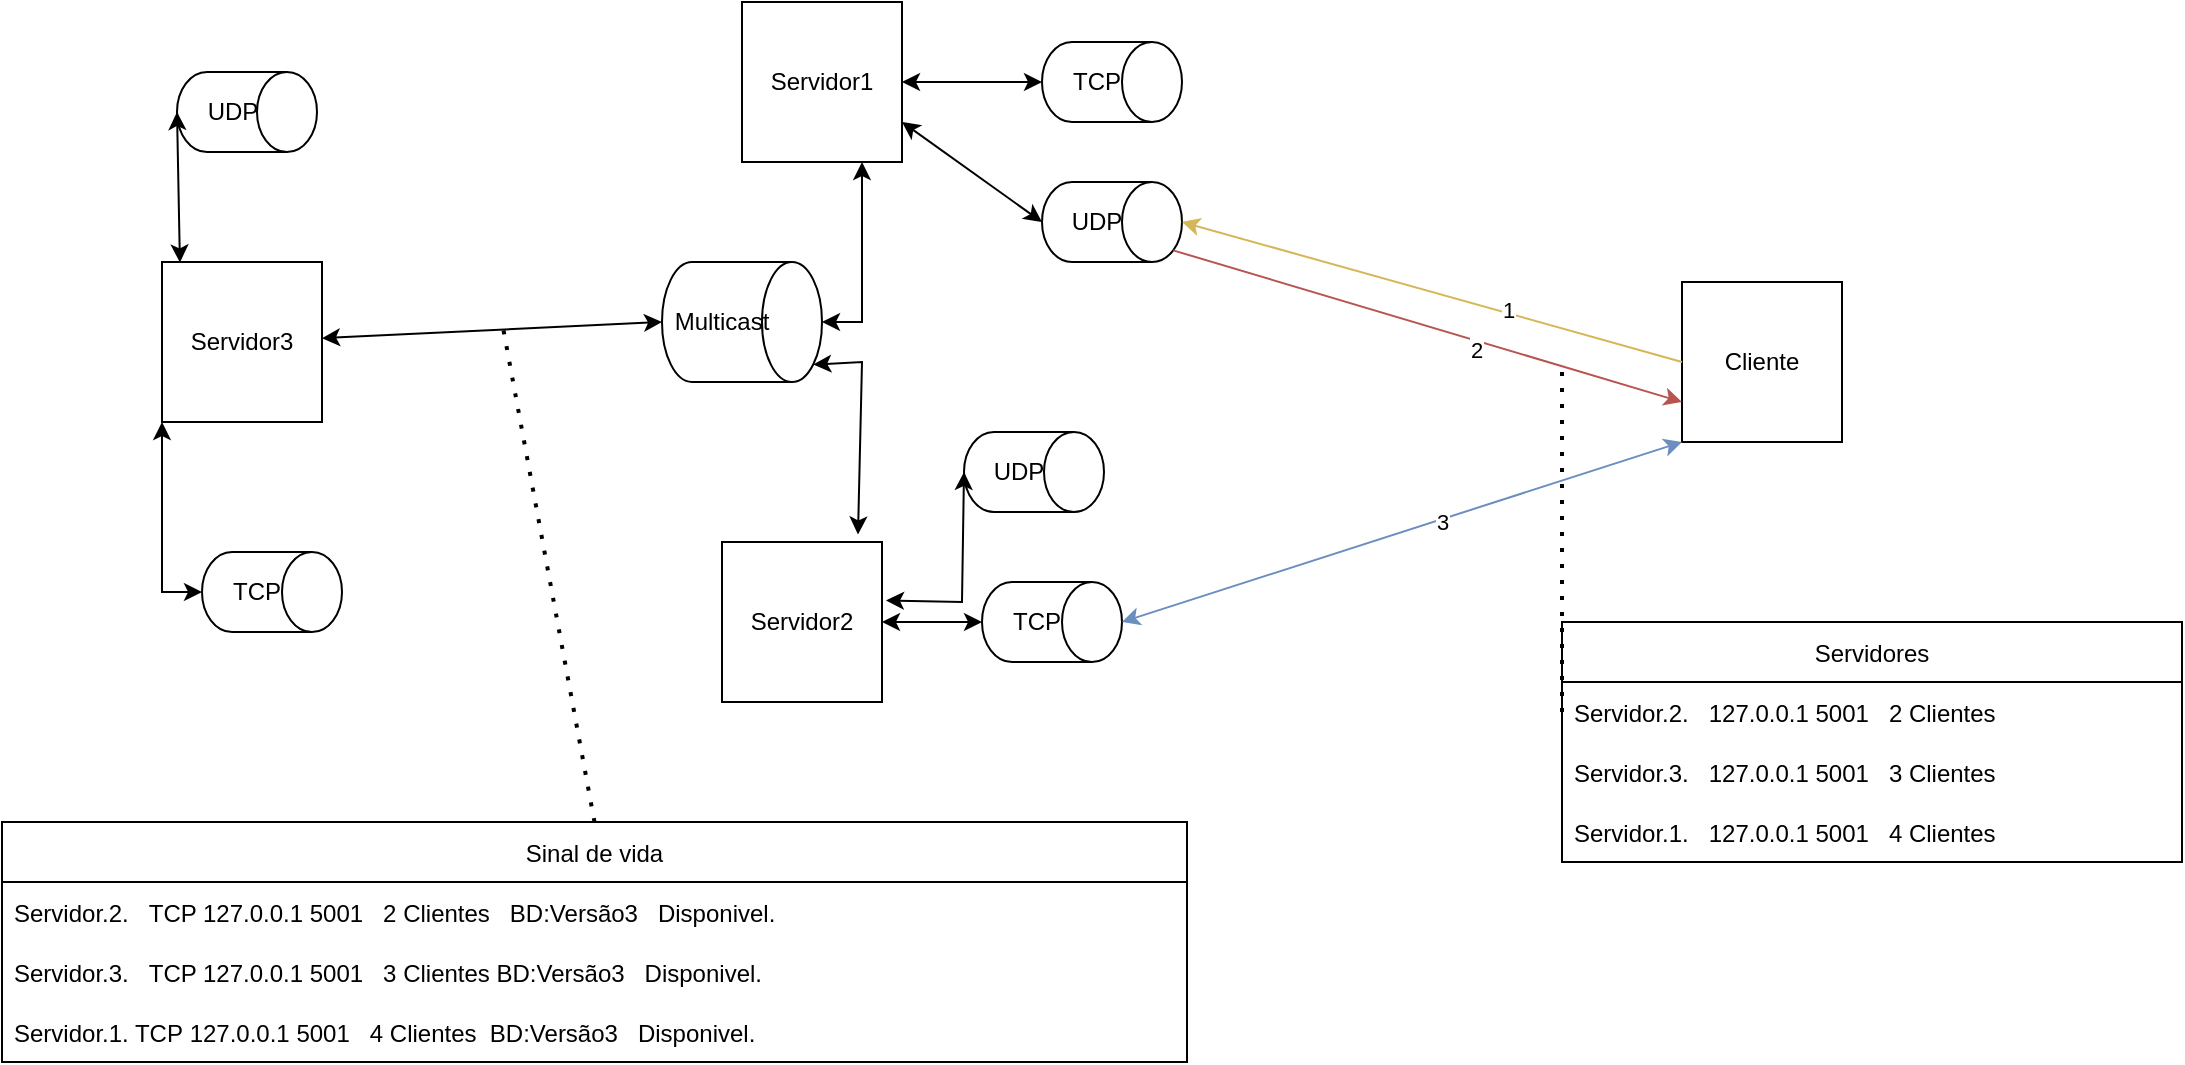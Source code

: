 <mxfile version="20.4.1" type="device"><diagram id="hUmwPwtjuO2mroWQgSQE" name="Página-1"><mxGraphModel dx="1639" dy="808" grid="1" gridSize="10" guides="1" tooltips="1" connect="1" arrows="1" fold="1" page="1" pageScale="1" pageWidth="1169" pageHeight="1654" math="0" shadow="0"><root><mxCell id="0"/><mxCell id="1" parent="0"/><mxCell id="oSVpae9ReoGy3QQHBvGQ-1" value="Servidor1" style="whiteSpace=wrap;html=1;aspect=fixed;" vertex="1" parent="1"><mxGeometry x="420" y="120" width="80" height="80" as="geometry"/></mxCell><mxCell id="oSVpae9ReoGy3QQHBvGQ-2" value="Servidor2" style="whiteSpace=wrap;html=1;aspect=fixed;" vertex="1" parent="1"><mxGeometry x="410" y="390" width="80" height="80" as="geometry"/></mxCell><mxCell id="oSVpae9ReoGy3QQHBvGQ-3" value="Servidor3" style="whiteSpace=wrap;html=1;aspect=fixed;" vertex="1" parent="1"><mxGeometry x="130" y="250" width="80" height="80" as="geometry"/></mxCell><mxCell id="oSVpae9ReoGy3QQHBvGQ-4" value="" style="shape=cylinder3;whiteSpace=wrap;html=1;boundedLbl=1;backgroundOutline=1;size=15;rotation=90;labelPosition=center;verticalLabelPosition=middle;align=center;verticalAlign=middle;direction=west;flipH=1;flipV=1;" vertex="1" parent="1"><mxGeometry x="555" y="395" width="40" height="70" as="geometry"/></mxCell><mxCell id="oSVpae9ReoGy3QQHBvGQ-5" value="TCP" style="text;html=1;strokeColor=none;fillColor=none;align=center;verticalAlign=middle;whiteSpace=wrap;rounded=0;" vertex="1" parent="1"><mxGeometry x="550" y="422.5" width="35" height="15" as="geometry"/></mxCell><mxCell id="oSVpae9ReoGy3QQHBvGQ-6" value="" style="shape=cylinder3;whiteSpace=wrap;html=1;boundedLbl=1;backgroundOutline=1;size=15;rotation=90;labelPosition=center;verticalLabelPosition=middle;align=center;verticalAlign=middle;direction=west;flipH=1;flipV=1;" vertex="1" parent="1"><mxGeometry x="585" y="125" width="40" height="70" as="geometry"/></mxCell><mxCell id="oSVpae9ReoGy3QQHBvGQ-7" value="TCP" style="text;html=1;strokeColor=none;fillColor=none;align=center;verticalAlign=middle;whiteSpace=wrap;rounded=0;" vertex="1" parent="1"><mxGeometry x="580" y="152.5" width="35" height="15" as="geometry"/></mxCell><mxCell id="oSVpae9ReoGy3QQHBvGQ-8" value="" style="shape=cylinder3;whiteSpace=wrap;html=1;boundedLbl=1;backgroundOutline=1;size=15;rotation=90;labelPosition=center;verticalLabelPosition=middle;align=center;verticalAlign=middle;direction=west;flipH=1;flipV=1;" vertex="1" parent="1"><mxGeometry x="165" y="380" width="40" height="70" as="geometry"/></mxCell><mxCell id="oSVpae9ReoGy3QQHBvGQ-9" value="TCP" style="text;html=1;strokeColor=none;fillColor=none;align=center;verticalAlign=middle;whiteSpace=wrap;rounded=0;" vertex="1" parent="1"><mxGeometry x="160" y="407.5" width="35" height="15" as="geometry"/></mxCell><mxCell id="oSVpae9ReoGy3QQHBvGQ-10" value="" style="endArrow=classic;startArrow=classic;html=1;rounded=0;entryX=0;entryY=1;entryDx=0;entryDy=0;exitX=0.5;exitY=1;exitDx=0;exitDy=0;exitPerimeter=0;" edge="1" parent="1" source="oSVpae9ReoGy3QQHBvGQ-8" target="oSVpae9ReoGy3QQHBvGQ-3"><mxGeometry width="50" height="50" relative="1" as="geometry"><mxPoint x="560" y="440" as="sourcePoint"/><mxPoint x="610" y="390" as="targetPoint"/><Array as="points"><mxPoint x="130" y="415"/></Array></mxGeometry></mxCell><mxCell id="oSVpae9ReoGy3QQHBvGQ-11" value="" style="endArrow=classic;startArrow=classic;html=1;rounded=0;exitX=1;exitY=0.5;exitDx=0;exitDy=0;entryX=0.5;entryY=1;entryDx=0;entryDy=0;entryPerimeter=0;" edge="1" parent="1" source="oSVpae9ReoGy3QQHBvGQ-2" target="oSVpae9ReoGy3QQHBvGQ-4"><mxGeometry width="50" height="50" relative="1" as="geometry"><mxPoint x="560" y="440" as="sourcePoint"/><mxPoint x="610" y="390" as="targetPoint"/></mxGeometry></mxCell><mxCell id="oSVpae9ReoGy3QQHBvGQ-12" value="" style="endArrow=classic;startArrow=classic;html=1;rounded=0;entryX=0.5;entryY=1;entryDx=0;entryDy=0;entryPerimeter=0;exitX=1;exitY=0.5;exitDx=0;exitDy=0;" edge="1" parent="1" source="oSVpae9ReoGy3QQHBvGQ-1" target="oSVpae9ReoGy3QQHBvGQ-6"><mxGeometry width="50" height="50" relative="1" as="geometry"><mxPoint x="560" y="440" as="sourcePoint"/><mxPoint x="610" y="390" as="targetPoint"/></mxGeometry></mxCell><mxCell id="oSVpae9ReoGy3QQHBvGQ-13" value="" style="shape=cylinder3;whiteSpace=wrap;html=1;boundedLbl=1;backgroundOutline=1;size=15;rotation=90;" vertex="1" parent="1"><mxGeometry x="390" y="240" width="60" height="80" as="geometry"/></mxCell><mxCell id="oSVpae9ReoGy3QQHBvGQ-14" value="Multicast" style="text;html=1;strokeColor=none;fillColor=none;align=center;verticalAlign=middle;whiteSpace=wrap;rounded=0;" vertex="1" parent="1"><mxGeometry x="380" y="265" width="60" height="30" as="geometry"/></mxCell><mxCell id="oSVpae9ReoGy3QQHBvGQ-15" value="" style="endArrow=classic;startArrow=classic;html=1;rounded=0;entryX=0.855;entryY=0;entryDx=0;entryDy=4.35;entryPerimeter=0;exitX=0.85;exitY=-0.047;exitDx=0;exitDy=0;exitPerimeter=0;" edge="1" parent="1" source="oSVpae9ReoGy3QQHBvGQ-2" target="oSVpae9ReoGy3QQHBvGQ-13"><mxGeometry width="50" height="50" relative="1" as="geometry"><mxPoint x="560" y="440" as="sourcePoint"/><mxPoint x="610" y="390" as="targetPoint"/><Array as="points"><mxPoint x="480" y="300"/></Array></mxGeometry></mxCell><mxCell id="oSVpae9ReoGy3QQHBvGQ-17" value="" style="endArrow=classic;startArrow=classic;html=1;rounded=0;exitX=0.5;exitY=0;exitDx=0;exitDy=0;exitPerimeter=0;entryX=0.75;entryY=1;entryDx=0;entryDy=0;" edge="1" parent="1" source="oSVpae9ReoGy3QQHBvGQ-13" target="oSVpae9ReoGy3QQHBvGQ-1"><mxGeometry width="50" height="50" relative="1" as="geometry"><mxPoint x="560" y="440" as="sourcePoint"/><mxPoint x="610" y="390" as="targetPoint"/><Array as="points"><mxPoint x="480" y="280"/></Array></mxGeometry></mxCell><mxCell id="oSVpae9ReoGy3QQHBvGQ-18" value="" style="endArrow=classic;startArrow=classic;html=1;rounded=0;entryX=0;entryY=0.5;entryDx=0;entryDy=0;" edge="1" parent="1" source="oSVpae9ReoGy3QQHBvGQ-3" target="oSVpae9ReoGy3QQHBvGQ-14"><mxGeometry width="50" height="50" relative="1" as="geometry"><mxPoint x="560" y="440" as="sourcePoint"/><mxPoint x="610" y="390" as="targetPoint"/></mxGeometry></mxCell><mxCell id="oSVpae9ReoGy3QQHBvGQ-19" value="" style="shape=cylinder3;whiteSpace=wrap;html=1;boundedLbl=1;backgroundOutline=1;size=15;rotation=90;labelPosition=center;verticalLabelPosition=middle;align=center;verticalAlign=middle;direction=west;flipH=1;flipV=1;" vertex="1" parent="1"><mxGeometry x="546" y="320" width="40" height="70" as="geometry"/></mxCell><mxCell id="oSVpae9ReoGy3QQHBvGQ-20" value="UDP" style="text;html=1;strokeColor=none;fillColor=none;align=center;verticalAlign=middle;whiteSpace=wrap;rounded=0;" vertex="1" parent="1"><mxGeometry x="541" y="347.5" width="35" height="15" as="geometry"/></mxCell><mxCell id="oSVpae9ReoGy3QQHBvGQ-21" value="" style="shape=cylinder3;whiteSpace=wrap;html=1;boundedLbl=1;backgroundOutline=1;size=15;rotation=90;labelPosition=center;verticalLabelPosition=middle;align=center;verticalAlign=middle;direction=west;flipH=1;flipV=1;" vertex="1" parent="1"><mxGeometry x="585" y="195" width="40" height="70" as="geometry"/></mxCell><mxCell id="oSVpae9ReoGy3QQHBvGQ-22" value="UDP" style="text;html=1;strokeColor=none;fillColor=none;align=center;verticalAlign=middle;whiteSpace=wrap;rounded=0;" vertex="1" parent="1"><mxGeometry x="580" y="222.5" width="35" height="15" as="geometry"/></mxCell><mxCell id="oSVpae9ReoGy3QQHBvGQ-23" value="" style="shape=cylinder3;whiteSpace=wrap;html=1;boundedLbl=1;backgroundOutline=1;size=15;rotation=90;labelPosition=center;verticalLabelPosition=middle;align=center;verticalAlign=middle;direction=west;flipH=1;flipV=1;" vertex="1" parent="1"><mxGeometry x="152.5" y="140" width="40" height="70" as="geometry"/></mxCell><mxCell id="oSVpae9ReoGy3QQHBvGQ-24" value="UDP" style="text;html=1;strokeColor=none;fillColor=none;align=center;verticalAlign=middle;whiteSpace=wrap;rounded=0;" vertex="1" parent="1"><mxGeometry x="147.5" y="167.5" width="35" height="15" as="geometry"/></mxCell><mxCell id="oSVpae9ReoGy3QQHBvGQ-25" value="" style="endArrow=classic;startArrow=classic;html=1;rounded=0;entryX=0.5;entryY=1;entryDx=0;entryDy=0;entryPerimeter=0;exitX=0.112;exitY=0.003;exitDx=0;exitDy=0;exitPerimeter=0;" edge="1" parent="1" source="oSVpae9ReoGy3QQHBvGQ-3" target="oSVpae9ReoGy3QQHBvGQ-23"><mxGeometry width="50" height="50" relative="1" as="geometry"><mxPoint x="560" y="440" as="sourcePoint"/><mxPoint x="610" y="390" as="targetPoint"/></mxGeometry></mxCell><mxCell id="oSVpae9ReoGy3QQHBvGQ-26" value="" style="endArrow=classic;startArrow=classic;html=1;rounded=0;entryX=0.5;entryY=1;entryDx=0;entryDy=0;entryPerimeter=0;exitX=1.025;exitY=0.365;exitDx=0;exitDy=0;exitPerimeter=0;" edge="1" parent="1" source="oSVpae9ReoGy3QQHBvGQ-2" target="oSVpae9ReoGy3QQHBvGQ-19"><mxGeometry width="50" height="50" relative="1" as="geometry"><mxPoint x="560" y="440" as="sourcePoint"/><mxPoint x="610" y="390" as="targetPoint"/><Array as="points"><mxPoint x="530" y="420"/></Array></mxGeometry></mxCell><mxCell id="oSVpae9ReoGy3QQHBvGQ-27" value="" style="endArrow=classic;startArrow=classic;html=1;rounded=0;entryX=0.5;entryY=1;entryDx=0;entryDy=0;entryPerimeter=0;exitX=1;exitY=0.75;exitDx=0;exitDy=0;" edge="1" parent="1" source="oSVpae9ReoGy3QQHBvGQ-1" target="oSVpae9ReoGy3QQHBvGQ-21"><mxGeometry width="50" height="50" relative="1" as="geometry"><mxPoint x="560" y="440" as="sourcePoint"/><mxPoint x="610" y="390" as="targetPoint"/></mxGeometry></mxCell><mxCell id="oSVpae9ReoGy3QQHBvGQ-28" value="Cliente" style="whiteSpace=wrap;html=1;aspect=fixed;" vertex="1" parent="1"><mxGeometry x="890" y="260" width="80" height="80" as="geometry"/></mxCell><mxCell id="oSVpae9ReoGy3QQHBvGQ-29" value="" style="endArrow=classic;html=1;rounded=0;entryX=0.5;entryY=0;entryDx=0;entryDy=0;entryPerimeter=0;exitX=0;exitY=0.5;exitDx=0;exitDy=0;fillColor=#fff2cc;strokeColor=#d6b656;" edge="1" parent="1" source="oSVpae9ReoGy3QQHBvGQ-28" target="oSVpae9ReoGy3QQHBvGQ-21"><mxGeometry width="50" height="50" relative="1" as="geometry"><mxPoint x="560" y="440" as="sourcePoint"/><mxPoint x="610" y="390" as="targetPoint"/></mxGeometry></mxCell><mxCell id="oSVpae9ReoGy3QQHBvGQ-31" value="1" style="edgeLabel;html=1;align=center;verticalAlign=middle;resizable=0;points=[];" vertex="1" connectable="0" parent="oSVpae9ReoGy3QQHBvGQ-29"><mxGeometry x="-0.299" y="-2" relative="1" as="geometry"><mxPoint as="offset"/></mxGeometry></mxCell><mxCell id="oSVpae9ReoGy3QQHBvGQ-30" value="" style="endArrow=classic;html=1;rounded=0;entryX=0;entryY=0.75;entryDx=0;entryDy=0;exitX=0.855;exitY=0;exitDx=0;exitDy=4.35;exitPerimeter=0;fillColor=#f8cecc;strokeColor=#b85450;" edge="1" parent="1" source="oSVpae9ReoGy3QQHBvGQ-21" target="oSVpae9ReoGy3QQHBvGQ-28"><mxGeometry width="50" height="50" relative="1" as="geometry"><mxPoint x="560" y="440" as="sourcePoint"/><mxPoint x="610" y="390" as="targetPoint"/></mxGeometry></mxCell><mxCell id="oSVpae9ReoGy3QQHBvGQ-32" value="2" style="edgeLabel;html=1;align=center;verticalAlign=middle;resizable=0;points=[];" vertex="1" connectable="0" parent="oSVpae9ReoGy3QQHBvGQ-30"><mxGeometry x="0.199" y="-4" relative="1" as="geometry"><mxPoint as="offset"/></mxGeometry></mxCell><mxCell id="oSVpae9ReoGy3QQHBvGQ-33" value="Servidores" style="swimlane;fontStyle=0;childLayout=stackLayout;horizontal=1;startSize=30;horizontalStack=0;resizeParent=1;resizeParentMax=0;resizeLast=0;collapsible=1;marginBottom=0;" vertex="1" parent="1"><mxGeometry x="830" y="430" width="310" height="120" as="geometry"/></mxCell><mxCell id="oSVpae9ReoGy3QQHBvGQ-34" value="Servidor.2.   127.0.0.1 5001   2 Clientes " style="text;strokeColor=none;fillColor=none;align=left;verticalAlign=middle;spacingLeft=4;spacingRight=4;overflow=hidden;points=[[0,0.5],[1,0.5]];portConstraint=eastwest;rotatable=0;" vertex="1" parent="oSVpae9ReoGy3QQHBvGQ-33"><mxGeometry y="30" width="310" height="30" as="geometry"/></mxCell><mxCell id="oSVpae9ReoGy3QQHBvGQ-35" value="Servidor.3.   127.0.0.1 5001   3 Clientes" style="text;strokeColor=none;fillColor=none;align=left;verticalAlign=middle;spacingLeft=4;spacingRight=4;overflow=hidden;points=[[0,0.5],[1,0.5]];portConstraint=eastwest;rotatable=0;" vertex="1" parent="oSVpae9ReoGy3QQHBvGQ-33"><mxGeometry y="60" width="310" height="30" as="geometry"/></mxCell><mxCell id="oSVpae9ReoGy3QQHBvGQ-36" value="Servidor.1.   127.0.0.1 5001   4 Clientes" style="text;strokeColor=none;fillColor=none;align=left;verticalAlign=middle;spacingLeft=4;spacingRight=4;overflow=hidden;points=[[0,0.5],[1,0.5]];portConstraint=eastwest;rotatable=0;" vertex="1" parent="oSVpae9ReoGy3QQHBvGQ-33"><mxGeometry y="90" width="310" height="30" as="geometry"/></mxCell><mxCell id="oSVpae9ReoGy3QQHBvGQ-37" value="" style="endArrow=none;dashed=1;html=1;dashPattern=1 3;strokeWidth=2;rounded=0;exitX=0;exitY=0.5;exitDx=0;exitDy=0;" edge="1" parent="1" source="oSVpae9ReoGy3QQHBvGQ-34"><mxGeometry width="50" height="50" relative="1" as="geometry"><mxPoint x="560" y="440" as="sourcePoint"/><mxPoint x="830" y="300" as="targetPoint"/></mxGeometry></mxCell><mxCell id="oSVpae9ReoGy3QQHBvGQ-39" value="" style="endArrow=classic;startArrow=classic;html=1;rounded=0;entryX=0;entryY=1;entryDx=0;entryDy=0;exitX=0.5;exitY=0;exitDx=0;exitDy=0;exitPerimeter=0;fillColor=#dae8fc;strokeColor=#6c8ebf;" edge="1" parent="1" source="oSVpae9ReoGy3QQHBvGQ-4" target="oSVpae9ReoGy3QQHBvGQ-28"><mxGeometry width="50" height="50" relative="1" as="geometry"><mxPoint x="560" y="430" as="sourcePoint"/><mxPoint x="610" y="380" as="targetPoint"/></mxGeometry></mxCell><mxCell id="oSVpae9ReoGy3QQHBvGQ-40" value="3" style="edgeLabel;html=1;align=center;verticalAlign=middle;resizable=0;points=[];" vertex="1" connectable="0" parent="oSVpae9ReoGy3QQHBvGQ-39"><mxGeometry x="0.14" y="-1" relative="1" as="geometry"><mxPoint as="offset"/></mxGeometry></mxCell><mxCell id="oSVpae9ReoGy3QQHBvGQ-41" value="Sinal de vida" style="swimlane;fontStyle=0;childLayout=stackLayout;horizontal=1;startSize=30;horizontalStack=0;resizeParent=1;resizeParentMax=0;resizeLast=0;collapsible=1;marginBottom=0;" vertex="1" parent="1"><mxGeometry x="50" y="530" width="592.5" height="120" as="geometry"/></mxCell><mxCell id="oSVpae9ReoGy3QQHBvGQ-42" value="Servidor.2.   TCP 127.0.0.1 5001   2 Clientes   BD:Versão3   Disponivel.     " style="text;strokeColor=none;fillColor=none;align=left;verticalAlign=middle;spacingLeft=4;spacingRight=4;overflow=hidden;points=[[0,0.5],[1,0.5]];portConstraint=eastwest;rotatable=0;" vertex="1" parent="oSVpae9ReoGy3QQHBvGQ-41"><mxGeometry y="30" width="592.5" height="30" as="geometry"/></mxCell><mxCell id="oSVpae9ReoGy3QQHBvGQ-43" value="Servidor.3.   TCP 127.0.0.1 5001   3 Clientes BD:Versão3   Disponivel. " style="text;strokeColor=none;fillColor=none;align=left;verticalAlign=middle;spacingLeft=4;spacingRight=4;overflow=hidden;points=[[0,0.5],[1,0.5]];portConstraint=eastwest;rotatable=0;" vertex="1" parent="oSVpae9ReoGy3QQHBvGQ-41"><mxGeometry y="60" width="592.5" height="30" as="geometry"/></mxCell><mxCell id="oSVpae9ReoGy3QQHBvGQ-44" value="Servidor.1. TCP 127.0.0.1 5001   4 Clientes  BD:Versão3   Disponivel. " style="text;strokeColor=none;fillColor=none;align=left;verticalAlign=middle;spacingLeft=4;spacingRight=4;overflow=hidden;points=[[0,0.5],[1,0.5]];portConstraint=eastwest;rotatable=0;" vertex="1" parent="oSVpae9ReoGy3QQHBvGQ-41"><mxGeometry y="90" width="592.5" height="30" as="geometry"/></mxCell><mxCell id="oSVpae9ReoGy3QQHBvGQ-45" value="" style="endArrow=none;dashed=1;html=1;dashPattern=1 3;strokeWidth=2;rounded=0;exitX=0.5;exitY=0;exitDx=0;exitDy=0;" edge="1" parent="1" source="oSVpae9ReoGy3QQHBvGQ-41"><mxGeometry width="50" height="50" relative="1" as="geometry"><mxPoint x="560" y="430" as="sourcePoint"/><mxPoint x="300" y="280" as="targetPoint"/></mxGeometry></mxCell></root></mxGraphModel></diagram></mxfile>